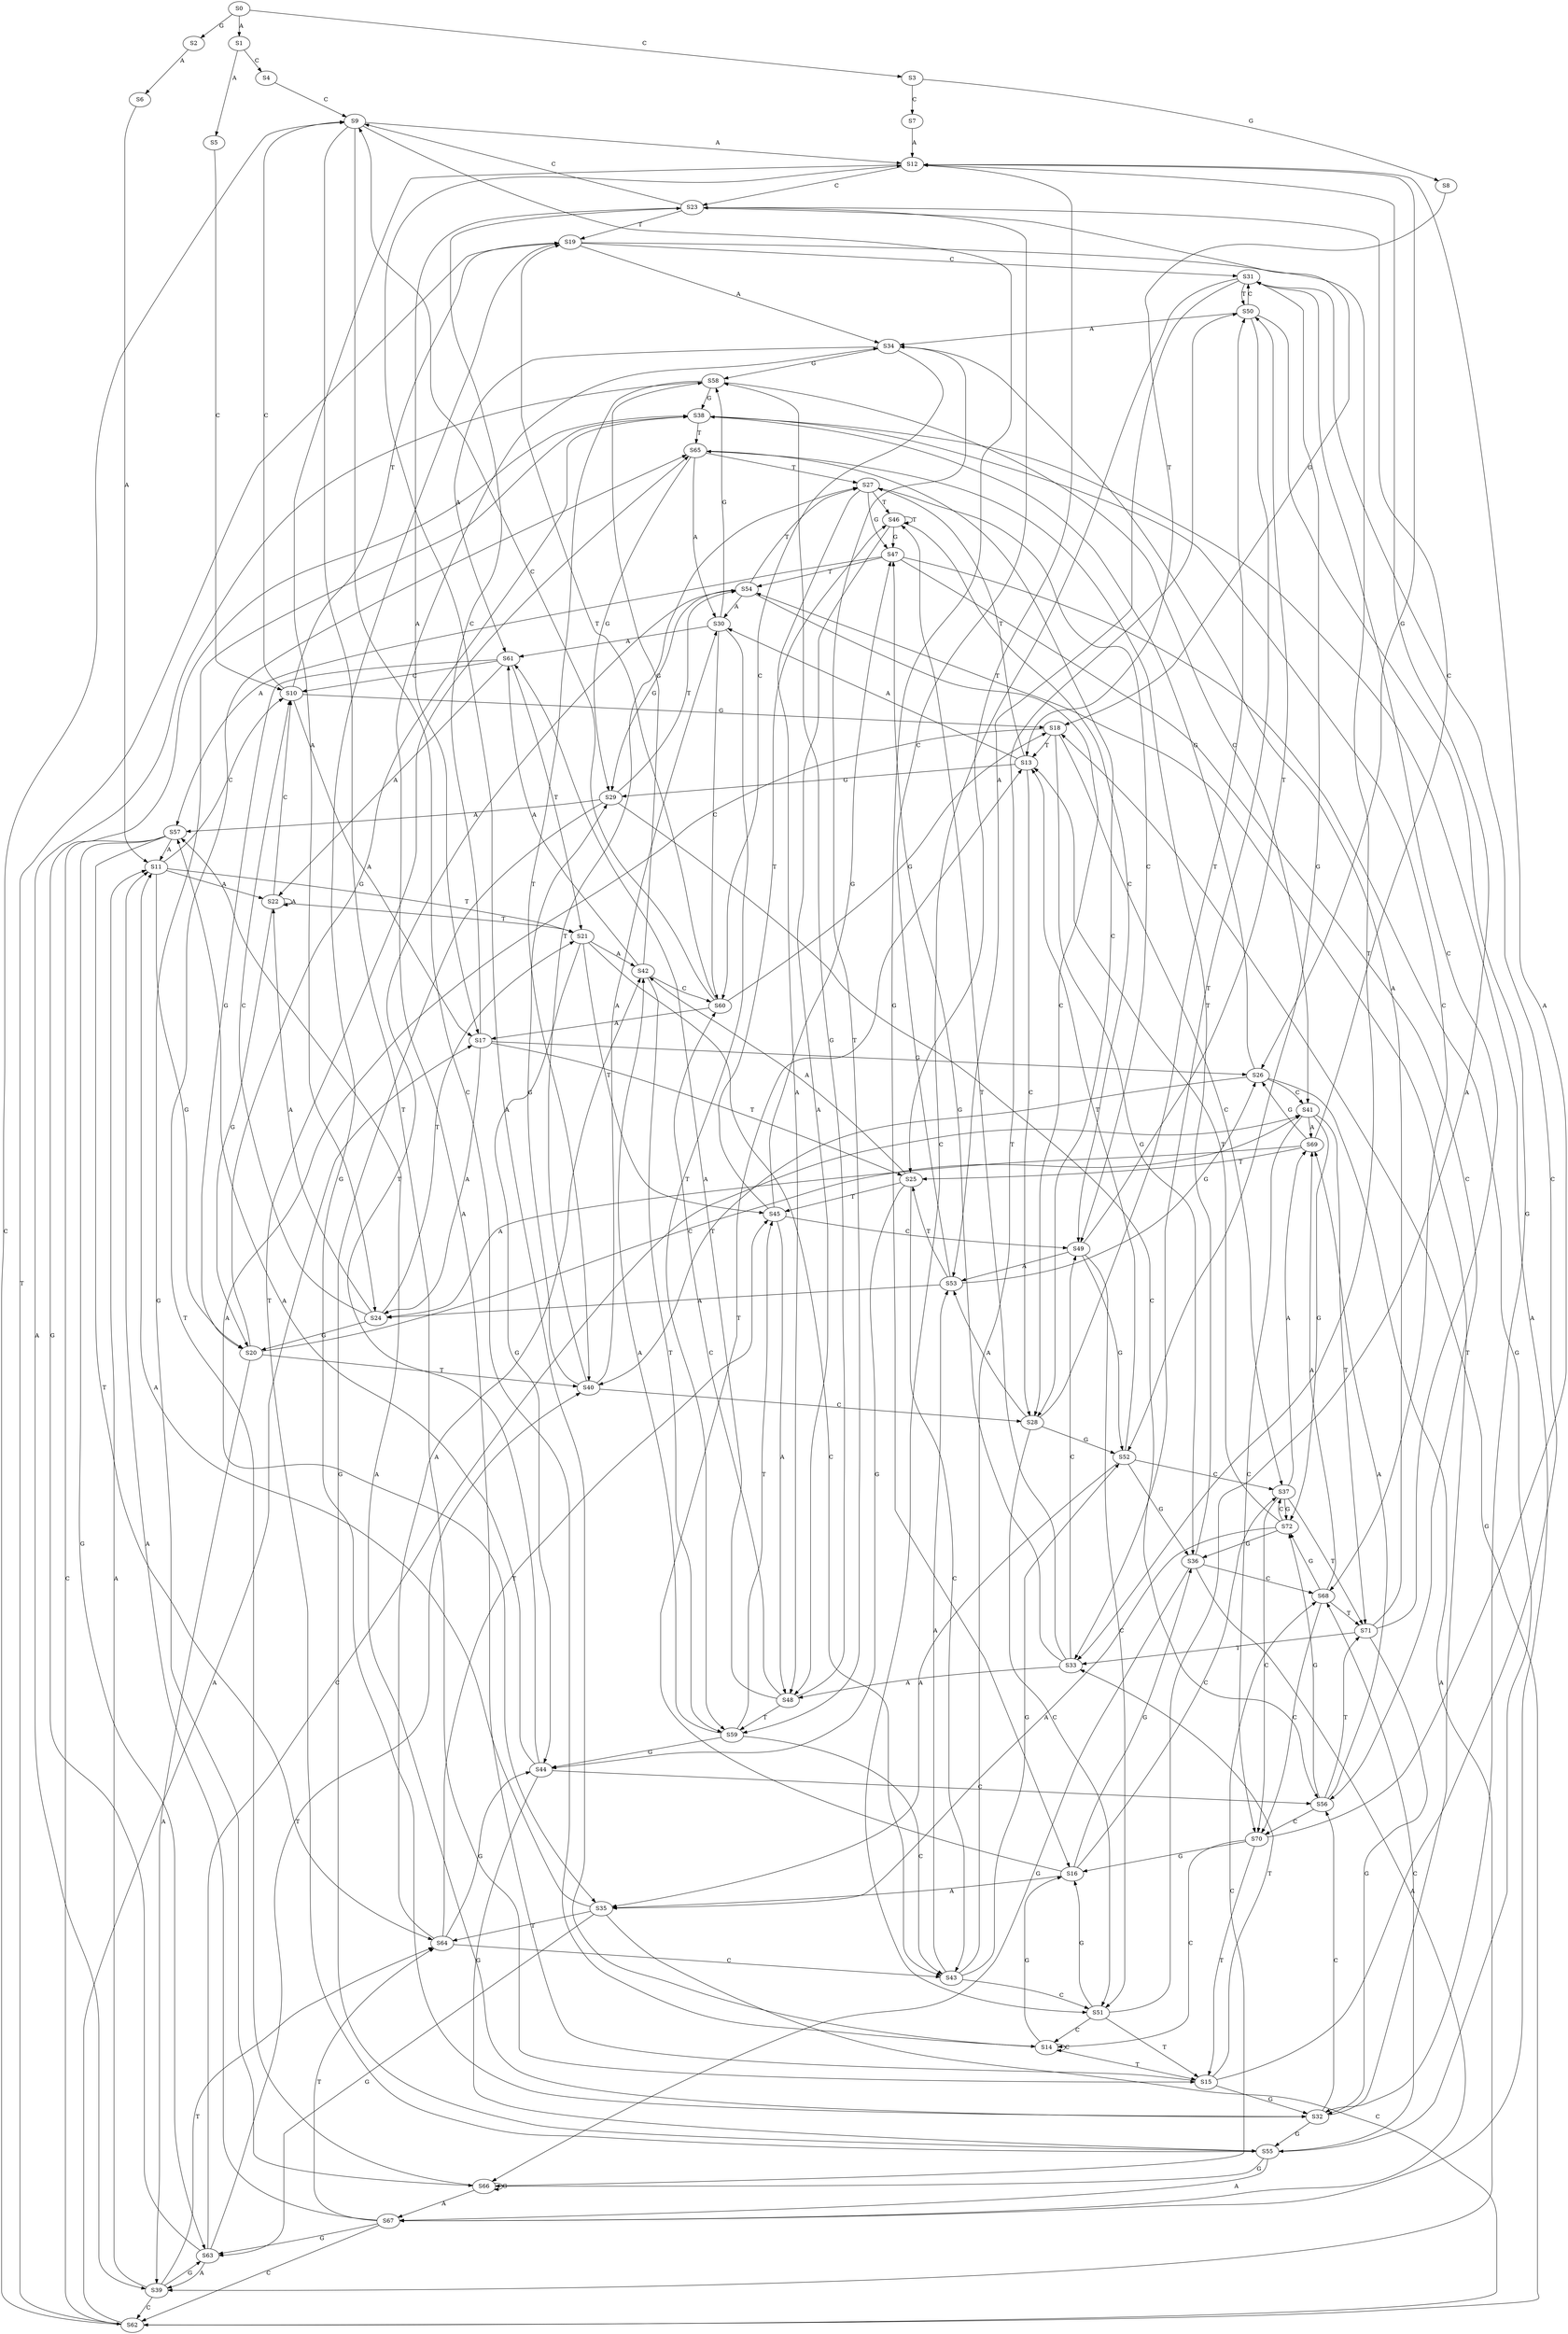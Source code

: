 strict digraph  {
	S0 -> S1 [ label = A ];
	S0 -> S2 [ label = G ];
	S0 -> S3 [ label = C ];
	S1 -> S4 [ label = C ];
	S1 -> S5 [ label = A ];
	S2 -> S6 [ label = A ];
	S3 -> S7 [ label = C ];
	S3 -> S8 [ label = G ];
	S4 -> S9 [ label = C ];
	S5 -> S10 [ label = C ];
	S6 -> S11 [ label = A ];
	S7 -> S12 [ label = A ];
	S8 -> S13 [ label = T ];
	S9 -> S14 [ label = C ];
	S9 -> S15 [ label = T ];
	S9 -> S12 [ label = A ];
	S9 -> S16 [ label = G ];
	S10 -> S9 [ label = C ];
	S10 -> S17 [ label = A ];
	S10 -> S18 [ label = G ];
	S10 -> S19 [ label = T ];
	S11 -> S10 [ label = C ];
	S11 -> S20 [ label = G ];
	S11 -> S21 [ label = T ];
	S11 -> S22 [ label = A ];
	S12 -> S23 [ label = C ];
	S12 -> S24 [ label = A ];
	S12 -> S25 [ label = T ];
	S12 -> S26 [ label = G ];
	S13 -> S27 [ label = T ];
	S13 -> S28 [ label = C ];
	S13 -> S29 [ label = G ];
	S13 -> S30 [ label = A ];
	S14 -> S12 [ label = A ];
	S14 -> S16 [ label = G ];
	S14 -> S15 [ label = T ];
	S14 -> S14 [ label = C ];
	S15 -> S31 [ label = C ];
	S15 -> S32 [ label = G ];
	S15 -> S33 [ label = T ];
	S15 -> S34 [ label = A ];
	S16 -> S35 [ label = A ];
	S16 -> S36 [ label = G ];
	S16 -> S13 [ label = T ];
	S16 -> S37 [ label = C ];
	S17 -> S24 [ label = A ];
	S17 -> S26 [ label = G ];
	S17 -> S23 [ label = C ];
	S17 -> S25 [ label = T ];
	S18 -> S36 [ label = G ];
	S18 -> S35 [ label = A ];
	S18 -> S13 [ label = T ];
	S18 -> S37 [ label = C ];
	S19 -> S33 [ label = T ];
	S19 -> S32 [ label = G ];
	S19 -> S31 [ label = C ];
	S19 -> S34 [ label = A ];
	S20 -> S38 [ label = G ];
	S20 -> S39 [ label = A ];
	S20 -> S40 [ label = T ];
	S20 -> S41 [ label = C ];
	S21 -> S42 [ label = A ];
	S21 -> S43 [ label = C ];
	S21 -> S44 [ label = G ];
	S21 -> S45 [ label = T ];
	S22 -> S20 [ label = G ];
	S22 -> S21 [ label = T ];
	S22 -> S10 [ label = C ];
	S22 -> S22 [ label = A ];
	S23 -> S18 [ label = G ];
	S23 -> S19 [ label = T ];
	S23 -> S17 [ label = A ];
	S23 -> S9 [ label = C ];
	S24 -> S20 [ label = G ];
	S24 -> S10 [ label = C ];
	S24 -> S22 [ label = A ];
	S24 -> S21 [ label = T ];
	S25 -> S43 [ label = C ];
	S25 -> S44 [ label = G ];
	S25 -> S45 [ label = T ];
	S25 -> S42 [ label = A ];
	S26 -> S38 [ label = G ];
	S26 -> S40 [ label = T ];
	S26 -> S39 [ label = A ];
	S26 -> S41 [ label = C ];
	S27 -> S46 [ label = T ];
	S27 -> S47 [ label = G ];
	S27 -> S48 [ label = A ];
	S27 -> S49 [ label = C ];
	S28 -> S50 [ label = T ];
	S28 -> S51 [ label = C ];
	S28 -> S52 [ label = G ];
	S28 -> S53 [ label = A ];
	S29 -> S54 [ label = T ];
	S29 -> S55 [ label = G ];
	S29 -> S56 [ label = C ];
	S29 -> S57 [ label = A ];
	S30 -> S58 [ label = G ];
	S30 -> S59 [ label = T ];
	S30 -> S60 [ label = C ];
	S30 -> S61 [ label = A ];
	S31 -> S53 [ label = A ];
	S31 -> S50 [ label = T ];
	S31 -> S51 [ label = C ];
	S31 -> S52 [ label = G ];
	S32 -> S55 [ label = G ];
	S32 -> S56 [ label = C ];
	S32 -> S54 [ label = T ];
	S32 -> S57 [ label = A ];
	S33 -> S46 [ label = T ];
	S33 -> S47 [ label = G ];
	S33 -> S49 [ label = C ];
	S33 -> S48 [ label = A ];
	S34 -> S60 [ label = C ];
	S34 -> S58 [ label = G ];
	S34 -> S59 [ label = T ];
	S34 -> S61 [ label = A ];
	S35 -> S11 [ label = A ];
	S35 -> S62 [ label = C ];
	S35 -> S63 [ label = G ];
	S35 -> S64 [ label = T ];
	S36 -> S65 [ label = T ];
	S36 -> S66 [ label = G ];
	S36 -> S67 [ label = A ];
	S36 -> S68 [ label = C ];
	S37 -> S69 [ label = A ];
	S37 -> S70 [ label = C ];
	S37 -> S71 [ label = T ];
	S37 -> S72 [ label = G ];
	S38 -> S65 [ label = T ];
	S38 -> S66 [ label = G ];
	S38 -> S67 [ label = A ];
	S38 -> S68 [ label = C ];
	S39 -> S11 [ label = A ];
	S39 -> S64 [ label = T ];
	S39 -> S62 [ label = C ];
	S39 -> S63 [ label = G ];
	S40 -> S29 [ label = G ];
	S40 -> S28 [ label = C ];
	S40 -> S30 [ label = A ];
	S40 -> S27 [ label = T ];
	S41 -> S72 [ label = G ];
	S41 -> S70 [ label = C ];
	S41 -> S71 [ label = T ];
	S41 -> S69 [ label = A ];
	S42 -> S61 [ label = A ];
	S42 -> S60 [ label = C ];
	S42 -> S58 [ label = G ];
	S42 -> S59 [ label = T ];
	S43 -> S51 [ label = C ];
	S43 -> S50 [ label = T ];
	S43 -> S52 [ label = G ];
	S43 -> S53 [ label = A ];
	S44 -> S54 [ label = T ];
	S44 -> S55 [ label = G ];
	S44 -> S57 [ label = A ];
	S44 -> S56 [ label = C ];
	S45 -> S46 [ label = T ];
	S45 -> S49 [ label = C ];
	S45 -> S48 [ label = A ];
	S45 -> S47 [ label = G ];
	S46 -> S49 [ label = C ];
	S46 -> S48 [ label = A ];
	S46 -> S46 [ label = T ];
	S46 -> S47 [ label = G ];
	S47 -> S54 [ label = T ];
	S47 -> S57 [ label = A ];
	S47 -> S55 [ label = G ];
	S47 -> S56 [ label = C ];
	S48 -> S61 [ label = A ];
	S48 -> S58 [ label = G ];
	S48 -> S60 [ label = C ];
	S48 -> S59 [ label = T ];
	S49 -> S50 [ label = T ];
	S49 -> S52 [ label = G ];
	S49 -> S51 [ label = C ];
	S49 -> S53 [ label = A ];
	S50 -> S32 [ label = G ];
	S50 -> S34 [ label = A ];
	S50 -> S31 [ label = C ];
	S50 -> S33 [ label = T ];
	S51 -> S15 [ label = T ];
	S51 -> S14 [ label = C ];
	S51 -> S16 [ label = G ];
	S51 -> S12 [ label = A ];
	S52 -> S13 [ label = T ];
	S52 -> S36 [ label = G ];
	S52 -> S35 [ label = A ];
	S52 -> S37 [ label = C ];
	S53 -> S24 [ label = A ];
	S53 -> S26 [ label = G ];
	S53 -> S23 [ label = C ];
	S53 -> S25 [ label = T ];
	S54 -> S30 [ label = A ];
	S54 -> S29 [ label = G ];
	S54 -> S27 [ label = T ];
	S54 -> S28 [ label = C ];
	S55 -> S68 [ label = C ];
	S55 -> S66 [ label = G ];
	S55 -> S65 [ label = T ];
	S55 -> S67 [ label = A ];
	S56 -> S69 [ label = A ];
	S56 -> S71 [ label = T ];
	S56 -> S72 [ label = G ];
	S56 -> S70 [ label = C ];
	S57 -> S62 [ label = C ];
	S57 -> S64 [ label = T ];
	S57 -> S11 [ label = A ];
	S57 -> S63 [ label = G ];
	S58 -> S38 [ label = G ];
	S58 -> S41 [ label = C ];
	S58 -> S40 [ label = T ];
	S58 -> S39 [ label = A ];
	S59 -> S44 [ label = G ];
	S59 -> S42 [ label = A ];
	S59 -> S43 [ label = C ];
	S59 -> S45 [ label = T ];
	S60 -> S9 [ label = C ];
	S60 -> S17 [ label = A ];
	S60 -> S19 [ label = T ];
	S60 -> S18 [ label = G ];
	S61 -> S20 [ label = G ];
	S61 -> S22 [ label = A ];
	S61 -> S10 [ label = C ];
	S61 -> S21 [ label = T ];
	S62 -> S19 [ label = T ];
	S62 -> S18 [ label = G ];
	S62 -> S17 [ label = A ];
	S62 -> S9 [ label = C ];
	S63 -> S38 [ label = G ];
	S63 -> S39 [ label = A ];
	S63 -> S41 [ label = C ];
	S63 -> S40 [ label = T ];
	S64 -> S43 [ label = C ];
	S64 -> S45 [ label = T ];
	S64 -> S44 [ label = G ];
	S64 -> S42 [ label = A ];
	S65 -> S30 [ label = A ];
	S65 -> S28 [ label = C ];
	S65 -> S27 [ label = T ];
	S65 -> S29 [ label = G ];
	S66 -> S68 [ label = C ];
	S66 -> S65 [ label = T ];
	S66 -> S66 [ label = G ];
	S66 -> S67 [ label = A ];
	S67 -> S63 [ label = G ];
	S67 -> S11 [ label = A ];
	S67 -> S62 [ label = C ];
	S67 -> S64 [ label = T ];
	S68 -> S72 [ label = G ];
	S68 -> S71 [ label = T ];
	S68 -> S69 [ label = A ];
	S68 -> S70 [ label = C ];
	S69 -> S25 [ label = T ];
	S69 -> S26 [ label = G ];
	S69 -> S23 [ label = C ];
	S69 -> S24 [ label = A ];
	S70 -> S16 [ label = G ];
	S70 -> S15 [ label = T ];
	S70 -> S14 [ label = C ];
	S70 -> S12 [ label = A ];
	S71 -> S31 [ label = C ];
	S71 -> S33 [ label = T ];
	S71 -> S34 [ label = A ];
	S71 -> S32 [ label = G ];
	S72 -> S36 [ label = G ];
	S72 -> S13 [ label = T ];
	S72 -> S35 [ label = A ];
	S72 -> S37 [ label = C ];
}
